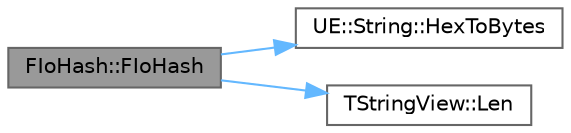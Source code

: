digraph "FIoHash::FIoHash"
{
 // INTERACTIVE_SVG=YES
 // LATEX_PDF_SIZE
  bgcolor="transparent";
  edge [fontname=Helvetica,fontsize=10,labelfontname=Helvetica,labelfontsize=10];
  node [fontname=Helvetica,fontsize=10,shape=box,height=0.2,width=0.4];
  rankdir="LR";
  Node1 [id="Node000001",label="FIoHash::FIoHash",height=0.2,width=0.4,color="gray40", fillcolor="grey60", style="filled", fontcolor="black",tooltip="Construct a hash from a 40-character hex string."];
  Node1 -> Node2 [id="edge1_Node000001_Node000002",color="steelblue1",style="solid",tooltip=" "];
  Node2 [id="Node000002",label="UE::String::HexToBytes",height=0.2,width=0.4,color="grey40", fillcolor="white", style="filled",URL="$d9/d2e/namespaceUE_1_1String.html#a5ced84ca33d42ad08a1a125405be9666",tooltip="Convert an array of hex digits into an array of bytes."];
  Node1 -> Node3 [id="edge2_Node000001_Node000003",color="steelblue1",style="solid",tooltip=" "];
  Node3 [id="Node000003",label="TStringView::Len",height=0.2,width=0.4,color="grey40", fillcolor="white", style="filled",URL="$dd/dbe/classTStringView.html#a8f3b939311670e0c216cf7dcd3b63787",tooltip="Returns the length of the string view."];
}
